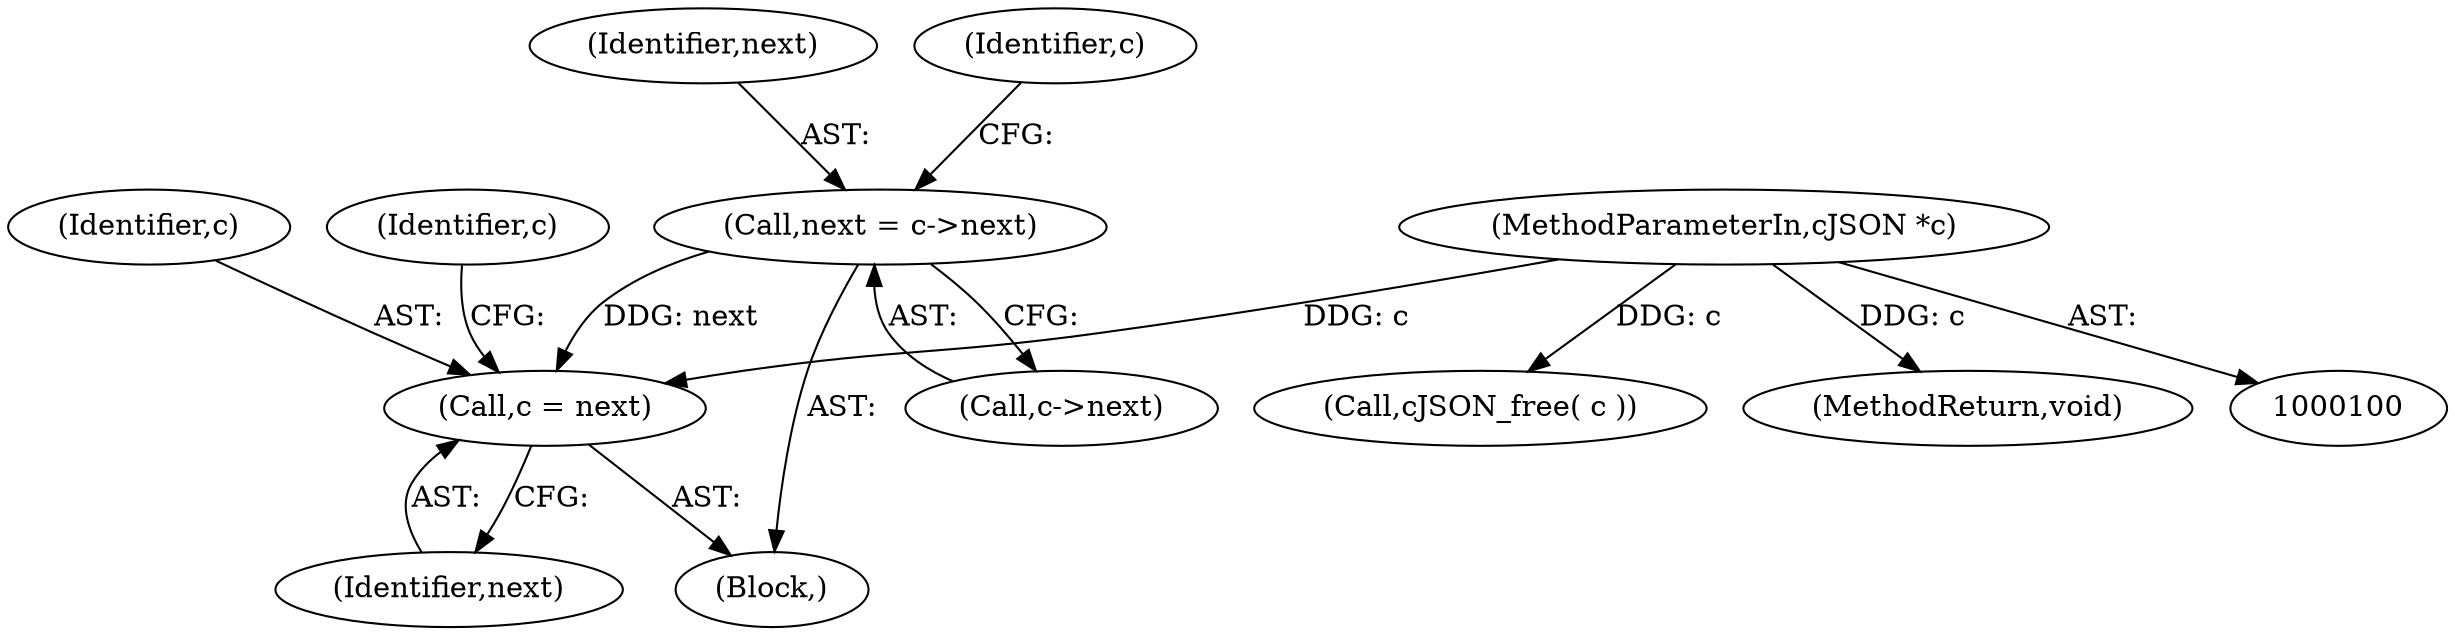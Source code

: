 digraph "1_iperf_91f2fa59e8ed80dfbf400add0164ee0e508e412a_15@pointer" {
"1000152" [label="(Call,c = next)"];
"1000107" [label="(Call,next = c->next)"];
"1000101" [label="(MethodParameterIn,cJSON *c)"];
"1000150" [label="(Call,cJSON_free( c ))"];
"1000109" [label="(Call,c->next)"];
"1000152" [label="(Call,c = next)"];
"1000101" [label="(MethodParameterIn,cJSON *c)"];
"1000154" [label="(Identifier,next)"];
"1000108" [label="(Identifier,next)"];
"1000153" [label="(Identifier,c)"];
"1000117" [label="(Identifier,c)"];
"1000105" [label="(Identifier,c)"];
"1000106" [label="(Block,)"];
"1000155" [label="(MethodReturn,void)"];
"1000107" [label="(Call,next = c->next)"];
"1000152" -> "1000106"  [label="AST: "];
"1000152" -> "1000154"  [label="CFG: "];
"1000153" -> "1000152"  [label="AST: "];
"1000154" -> "1000152"  [label="AST: "];
"1000105" -> "1000152"  [label="CFG: "];
"1000107" -> "1000152"  [label="DDG: next"];
"1000101" -> "1000152"  [label="DDG: c"];
"1000107" -> "1000106"  [label="AST: "];
"1000107" -> "1000109"  [label="CFG: "];
"1000108" -> "1000107"  [label="AST: "];
"1000109" -> "1000107"  [label="AST: "];
"1000117" -> "1000107"  [label="CFG: "];
"1000101" -> "1000100"  [label="AST: "];
"1000101" -> "1000155"  [label="DDG: c"];
"1000101" -> "1000150"  [label="DDG: c"];
}

